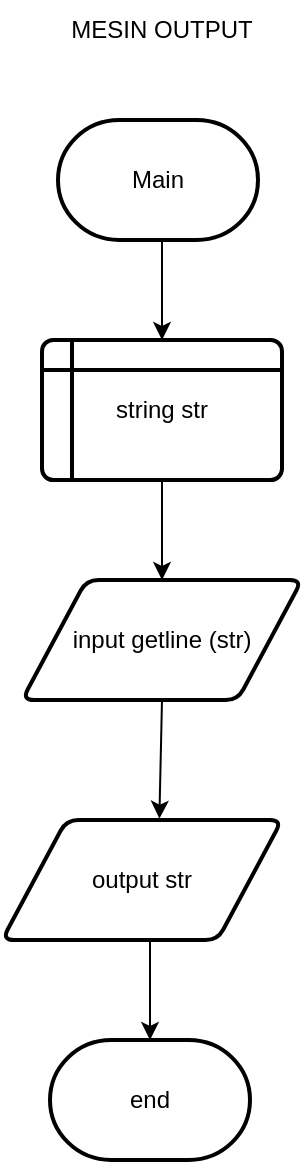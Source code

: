 <mxfile version="21.8.1" type="device">
  <diagram name="Halaman-1" id="pgCgK6Lg95ZxZsB9Y7iv">
    <mxGraphModel dx="880" dy="478" grid="1" gridSize="10" guides="1" tooltips="1" connect="1" arrows="1" fold="1" page="1" pageScale="1" pageWidth="827" pageHeight="1169" math="0" shadow="0">
      <root>
        <mxCell id="0" />
        <mxCell id="1" parent="0" />
        <mxCell id="6gdDw9w9nJo7Hwx8chYT-1" value="Main" style="strokeWidth=2;html=1;shape=mxgraph.flowchart.terminator;whiteSpace=wrap;" parent="1" vertex="1">
          <mxGeometry x="368" y="250" width="100" height="60" as="geometry" />
        </mxCell>
        <mxCell id="6gdDw9w9nJo7Hwx8chYT-4" value="string str" style="shape=internalStorage;whiteSpace=wrap;html=1;dx=15;dy=15;rounded=1;arcSize=8;strokeWidth=2;" parent="1" vertex="1">
          <mxGeometry x="360" y="360" width="120" height="70" as="geometry" />
        </mxCell>
        <mxCell id="6gdDw9w9nJo7Hwx8chYT-5" value="" style="endArrow=classic;html=1;rounded=0;exitX=0.5;exitY=1;exitDx=0;exitDy=0;entryX=0.5;entryY=0;entryDx=0;entryDy=0;" parent="1" target="6gdDw9w9nJo7Hwx8chYT-4" edge="1">
          <mxGeometry width="50" height="50" relative="1" as="geometry">
            <mxPoint x="420" y="310" as="sourcePoint" />
            <mxPoint x="430" y="210" as="targetPoint" />
          </mxGeometry>
        </mxCell>
        <mxCell id="6gdDw9w9nJo7Hwx8chYT-6" value="input getline (str)" style="shape=parallelogram;html=1;strokeWidth=2;perimeter=parallelogramPerimeter;whiteSpace=wrap;rounded=1;arcSize=12;size=0.23;" parent="1" vertex="1">
          <mxGeometry x="350" y="480" width="140" height="60" as="geometry" />
        </mxCell>
        <mxCell id="6gdDw9w9nJo7Hwx8chYT-7" value="output str" style="shape=parallelogram;html=1;strokeWidth=2;perimeter=parallelogramPerimeter;whiteSpace=wrap;rounded=1;arcSize=12;size=0.23;" parent="1" vertex="1">
          <mxGeometry x="340" y="600" width="140" height="60" as="geometry" />
        </mxCell>
        <mxCell id="6gdDw9w9nJo7Hwx8chYT-8" value="end" style="strokeWidth=2;html=1;shape=mxgraph.flowchart.terminator;whiteSpace=wrap;" parent="1" vertex="1">
          <mxGeometry x="364" y="710" width="100" height="60" as="geometry" />
        </mxCell>
        <mxCell id="6gdDw9w9nJo7Hwx8chYT-9" value="" style="endArrow=classic;html=1;rounded=0;exitX=0.5;exitY=1;exitDx=0;exitDy=0;entryX=0.5;entryY=0;entryDx=0;entryDy=0;" parent="1" source="6gdDw9w9nJo7Hwx8chYT-4" target="6gdDw9w9nJo7Hwx8chYT-6" edge="1">
          <mxGeometry width="50" height="50" relative="1" as="geometry">
            <mxPoint x="380" y="620" as="sourcePoint" />
            <mxPoint x="430" y="570" as="targetPoint" />
          </mxGeometry>
        </mxCell>
        <mxCell id="6gdDw9w9nJo7Hwx8chYT-10" value="" style="endArrow=classic;html=1;rounded=0;exitX=0.5;exitY=1;exitDx=0;exitDy=0;entryX=0.562;entryY=-0.011;entryDx=0;entryDy=0;entryPerimeter=0;" parent="1" source="6gdDw9w9nJo7Hwx8chYT-6" target="6gdDw9w9nJo7Hwx8chYT-7" edge="1">
          <mxGeometry width="50" height="50" relative="1" as="geometry">
            <mxPoint x="390" y="630" as="sourcePoint" />
            <mxPoint x="440" y="580" as="targetPoint" />
          </mxGeometry>
        </mxCell>
        <mxCell id="6gdDw9w9nJo7Hwx8chYT-11" value="" style="endArrow=classic;html=1;rounded=0;entryX=0.5;entryY=0;entryDx=0;entryDy=0;entryPerimeter=0;" parent="1" target="6gdDw9w9nJo7Hwx8chYT-8" edge="1">
          <mxGeometry width="50" height="50" relative="1" as="geometry">
            <mxPoint x="414" y="660" as="sourcePoint" />
            <mxPoint x="450" y="590" as="targetPoint" />
          </mxGeometry>
        </mxCell>
        <mxCell id="6gdDw9w9nJo7Hwx8chYT-13" value="MESIN OUTPUT" style="text;html=1;strokeColor=none;fillColor=none;align=center;verticalAlign=middle;whiteSpace=wrap;rounded=0;" parent="1" vertex="1">
          <mxGeometry x="350" y="190" width="140" height="30" as="geometry" />
        </mxCell>
      </root>
    </mxGraphModel>
  </diagram>
</mxfile>
